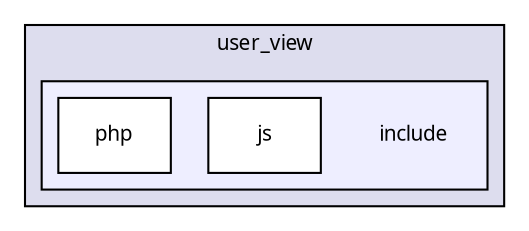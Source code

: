 digraph "packages/user/packages/user_view/include/" {
  compound=true
  node [ fontsize="10", fontname="FreeSans.ttf"];
  edge [ labelfontsize="10", labelfontname="FreeSans.ttf"];
  subgraph clusterdir_683eec8be44a7428d67a251766a7ae37 {
    graph [ bgcolor="#ddddee", pencolor="black", label="user_view" fontname="FreeSans.ttf", fontsize="10", URL="dir_683eec8be44a7428d67a251766a7ae37.html"]
  subgraph clusterdir_bd269cc52bbce746793c9d9923ec5998 {
    graph [ bgcolor="#eeeeff", pencolor="black", label="" URL="dir_bd269cc52bbce746793c9d9923ec5998.html"];
    dir_bd269cc52bbce746793c9d9923ec5998 [shape=plaintext label="include"];
    dir_765a374b3e27168d46428263a58737ec [shape=box label="js" color="black" fillcolor="white" style="filled" URL="dir_765a374b3e27168d46428263a58737ec.html"];
    dir_e0b961fb044c90222a340e219a9bbf23 [shape=box label="php" color="black" fillcolor="white" style="filled" URL="dir_e0b961fb044c90222a340e219a9bbf23.html"];
  }
  }
}
